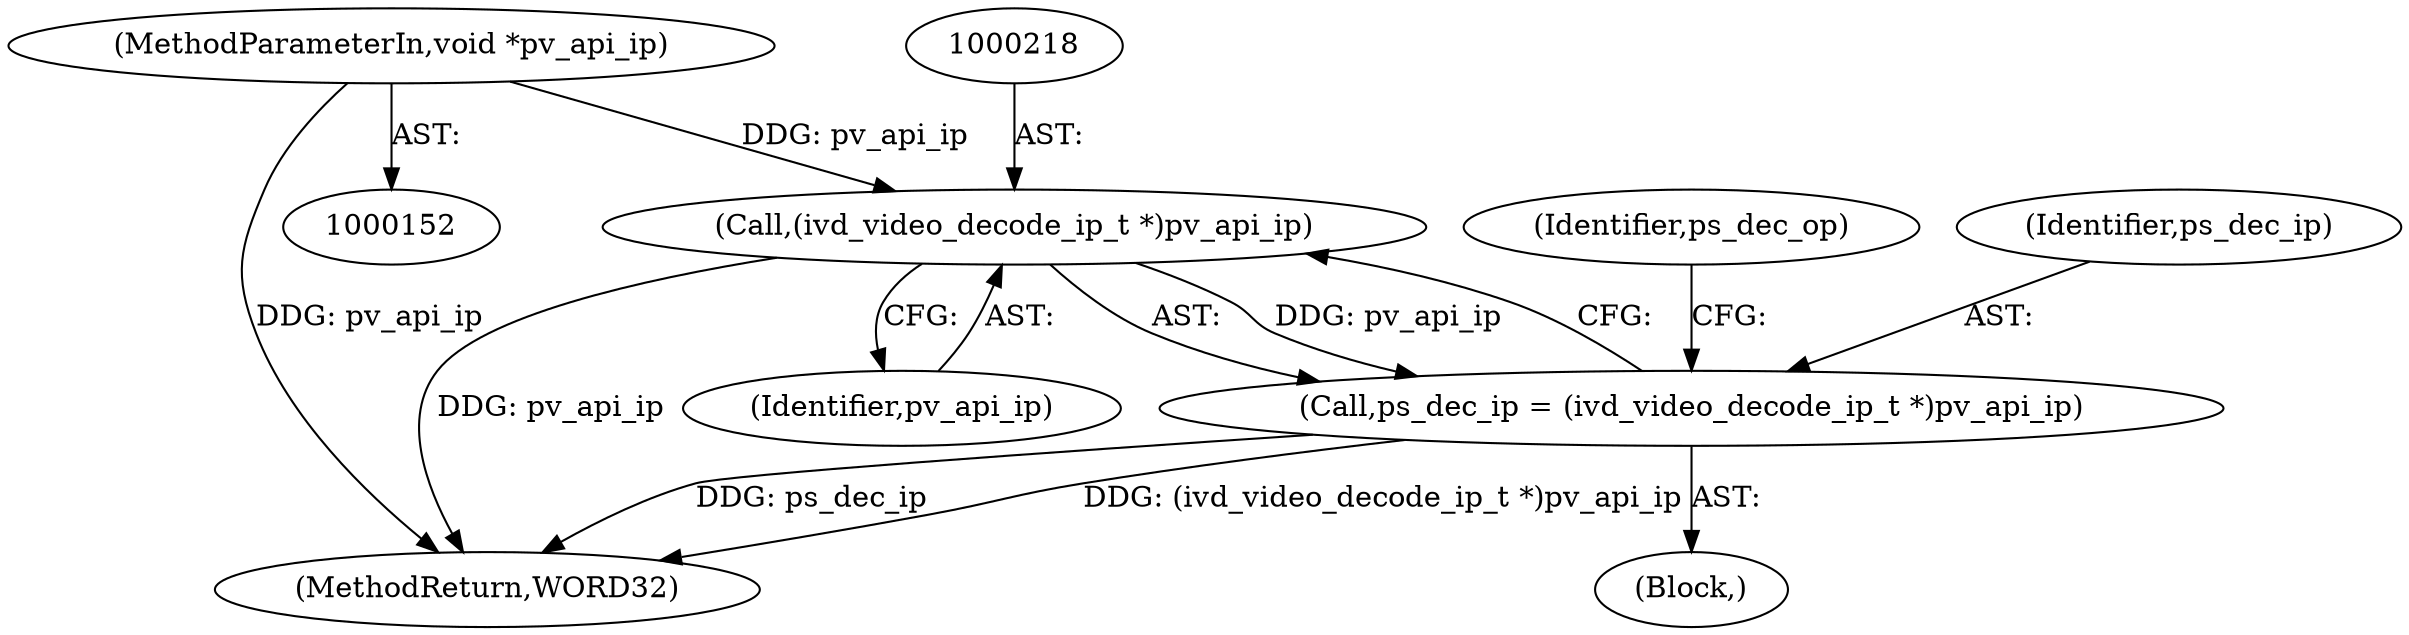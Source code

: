 digraph "0_Android_0b23c81c3dd9ec38f7e6806a3955fed1925541a0@pointer" {
"1000154" [label="(MethodParameterIn,void *pv_api_ip)"];
"1000217" [label="(Call,(ivd_video_decode_ip_t *)pv_api_ip)"];
"1000215" [label="(Call,ps_dec_ip = (ivd_video_decode_ip_t *)pv_api_ip)"];
"1000217" [label="(Call,(ivd_video_decode_ip_t *)pv_api_ip)"];
"1000221" [label="(Identifier,ps_dec_op)"];
"1000154" [label="(MethodParameterIn,void *pv_api_ip)"];
"1002226" [label="(MethodReturn,WORD32)"];
"1000216" [label="(Identifier,ps_dec_ip)"];
"1000219" [label="(Identifier,pv_api_ip)"];
"1000156" [label="(Block,)"];
"1000215" [label="(Call,ps_dec_ip = (ivd_video_decode_ip_t *)pv_api_ip)"];
"1000154" -> "1000152"  [label="AST: "];
"1000154" -> "1002226"  [label="DDG: pv_api_ip"];
"1000154" -> "1000217"  [label="DDG: pv_api_ip"];
"1000217" -> "1000215"  [label="AST: "];
"1000217" -> "1000219"  [label="CFG: "];
"1000218" -> "1000217"  [label="AST: "];
"1000219" -> "1000217"  [label="AST: "];
"1000215" -> "1000217"  [label="CFG: "];
"1000217" -> "1002226"  [label="DDG: pv_api_ip"];
"1000217" -> "1000215"  [label="DDG: pv_api_ip"];
"1000215" -> "1000156"  [label="AST: "];
"1000216" -> "1000215"  [label="AST: "];
"1000221" -> "1000215"  [label="CFG: "];
"1000215" -> "1002226"  [label="DDG: ps_dec_ip"];
"1000215" -> "1002226"  [label="DDG: (ivd_video_decode_ip_t *)pv_api_ip"];
}
